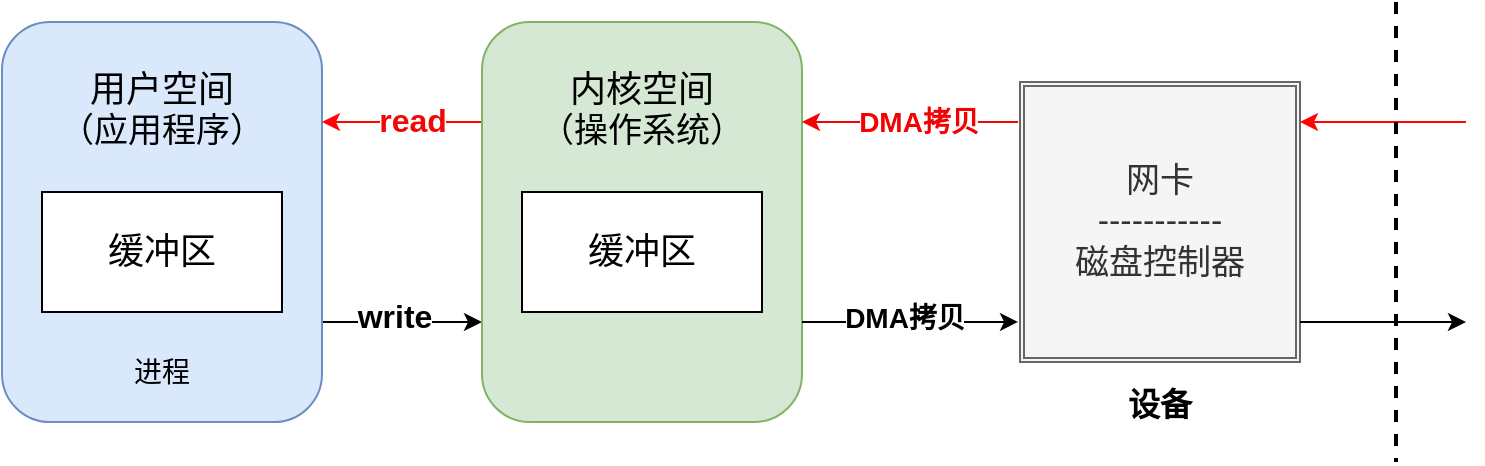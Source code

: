 <mxfile version="24.4.10" type="github">
  <diagram name="第 1 页" id="F8EUJ6ux7F7tLlqP0rrG">
    <mxGraphModel dx="964" dy="693" grid="1" gridSize="10" guides="1" tooltips="1" connect="1" arrows="1" fold="1" page="1" pageScale="1" pageWidth="827" pageHeight="1169" math="0" shadow="0">
      <root>
        <mxCell id="0" />
        <mxCell id="1" parent="0" />
        <mxCell id="jOjH2s--IJH2-tkYFPRQ-20" style="edgeStyle=orthogonalEdgeStyle;rounded=0;orthogonalLoop=1;jettySize=auto;html=1;exitX=1;exitY=0.75;exitDx=0;exitDy=0;entryX=0;entryY=0.75;entryDx=0;entryDy=0;" edge="1" parent="1" source="jOjH2s--IJH2-tkYFPRQ-2" target="jOjH2s--IJH2-tkYFPRQ-7">
          <mxGeometry relative="1" as="geometry" />
        </mxCell>
        <mxCell id="jOjH2s--IJH2-tkYFPRQ-21" value="&lt;font style=&quot;font-size: 16px;&quot;&gt;&lt;b&gt;write&lt;/b&gt;&lt;/font&gt;" style="edgeLabel;html=1;align=center;verticalAlign=middle;resizable=0;points=[];" vertex="1" connectable="0" parent="jOjH2s--IJH2-tkYFPRQ-20">
          <mxGeometry x="-0.1" y="3" relative="1" as="geometry">
            <mxPoint as="offset" />
          </mxGeometry>
        </mxCell>
        <mxCell id="jOjH2s--IJH2-tkYFPRQ-2" value="" style="rounded=1;whiteSpace=wrap;html=1;fillColor=#dae8fc;strokeColor=#6c8ebf;" vertex="1" parent="1">
          <mxGeometry x="40" y="120" width="160" height="200" as="geometry" />
        </mxCell>
        <mxCell id="jOjH2s--IJH2-tkYFPRQ-4" value="&lt;font style=&quot;font-size: 18px;&quot;&gt;缓冲区&lt;/font&gt;" style="rounded=0;whiteSpace=wrap;html=1;" vertex="1" parent="1">
          <mxGeometry x="60" y="205" width="120" height="60" as="geometry" />
        </mxCell>
        <mxCell id="jOjH2s--IJH2-tkYFPRQ-5" value="&lt;font style=&quot;font-size: 18px;&quot;&gt;用户空间&lt;/font&gt;&lt;div&gt;&lt;font style=&quot;font-size: 17px;&quot;&gt;（应用程序）&lt;/font&gt;&lt;/div&gt;" style="text;strokeColor=none;align=center;fillColor=none;html=1;verticalAlign=middle;whiteSpace=wrap;rounded=0;" vertex="1" parent="1">
          <mxGeometry x="50" y="144" width="140" height="40" as="geometry" />
        </mxCell>
        <mxCell id="jOjH2s--IJH2-tkYFPRQ-6" value="&lt;font style=&quot;font-size: 14px;&quot;&gt;进程&lt;/font&gt;" style="text;strokeColor=none;align=center;fillColor=none;html=1;verticalAlign=middle;whiteSpace=wrap;rounded=0;" vertex="1" parent="1">
          <mxGeometry x="90" y="280" width="60" height="30" as="geometry" />
        </mxCell>
        <mxCell id="jOjH2s--IJH2-tkYFPRQ-18" style="edgeStyle=orthogonalEdgeStyle;rounded=0;orthogonalLoop=1;jettySize=auto;html=1;exitX=0;exitY=0.25;exitDx=0;exitDy=0;entryX=1;entryY=0.25;entryDx=0;entryDy=0;strokeColor=#ff0505;" edge="1" parent="1" source="jOjH2s--IJH2-tkYFPRQ-7" target="jOjH2s--IJH2-tkYFPRQ-2">
          <mxGeometry relative="1" as="geometry" />
        </mxCell>
        <mxCell id="jOjH2s--IJH2-tkYFPRQ-19" value="&lt;font style=&quot;font-size: 16px;&quot;&gt;&lt;b&gt;read&lt;/b&gt;&lt;/font&gt;" style="edgeLabel;html=1;align=center;verticalAlign=middle;resizable=0;points=[];fontColor=#f20707;" vertex="1" connectable="0" parent="jOjH2s--IJH2-tkYFPRQ-18">
          <mxGeometry x="-0.125" y="-1" relative="1" as="geometry">
            <mxPoint as="offset" />
          </mxGeometry>
        </mxCell>
        <mxCell id="jOjH2s--IJH2-tkYFPRQ-7" value="" style="rounded=1;whiteSpace=wrap;html=1;fillColor=#d5e8d4;strokeColor=#82b366;" vertex="1" parent="1">
          <mxGeometry x="280" y="120" width="160" height="200" as="geometry" />
        </mxCell>
        <mxCell id="jOjH2s--IJH2-tkYFPRQ-8" value="&lt;font style=&quot;font-size: 18px;&quot;&gt;缓冲区&lt;/font&gt;" style="rounded=0;whiteSpace=wrap;html=1;" vertex="1" parent="1">
          <mxGeometry x="300" y="205" width="120" height="60" as="geometry" />
        </mxCell>
        <mxCell id="jOjH2s--IJH2-tkYFPRQ-9" value="&lt;font style=&quot;font-size: 18px;&quot;&gt;内核空间&lt;/font&gt;&lt;div&gt;&lt;font style=&quot;font-size: 17px;&quot;&gt;（操作系统）&lt;/font&gt;&lt;/div&gt;" style="text;strokeColor=none;align=center;fillColor=none;html=1;verticalAlign=middle;whiteSpace=wrap;rounded=0;" vertex="1" parent="1">
          <mxGeometry x="290" y="144" width="140" height="40" as="geometry" />
        </mxCell>
        <mxCell id="jOjH2s--IJH2-tkYFPRQ-17" value="&lt;font style=&quot;font-size: 17px;&quot;&gt;网卡&lt;/font&gt;&lt;div style=&quot;font-size: 17px;&quot;&gt;&lt;span style=&quot;background-color: initial;&quot;&gt;&lt;font style=&quot;font-size: 17px;&quot;&gt;-----------&lt;/font&gt;&lt;/span&gt;&lt;/div&gt;&lt;div style=&quot;font-size: 17px;&quot;&gt;&lt;span style=&quot;background-color: initial;&quot;&gt;&lt;font style=&quot;font-size: 17px;&quot;&gt;磁盘控制器&lt;/font&gt;&lt;/span&gt;&lt;/div&gt;" style="shape=ext;double=1;whiteSpace=wrap;html=1;aspect=fixed;fillColor=#f5f5f5;fontColor=#333333;strokeColor=#666666;" vertex="1" parent="1">
          <mxGeometry x="549" y="150" width="140" height="140" as="geometry" />
        </mxCell>
        <mxCell id="jOjH2s--IJH2-tkYFPRQ-23" style="edgeStyle=orthogonalEdgeStyle;rounded=0;orthogonalLoop=1;jettySize=auto;html=1;exitX=-0.007;exitY=0.143;exitDx=0;exitDy=0;entryX=1;entryY=0.25;entryDx=0;entryDy=0;exitPerimeter=0;strokeColor=#f10404;" edge="1" parent="1" source="jOjH2s--IJH2-tkYFPRQ-17" target="jOjH2s--IJH2-tkYFPRQ-7">
          <mxGeometry relative="1" as="geometry" />
        </mxCell>
        <mxCell id="jOjH2s--IJH2-tkYFPRQ-25" value="&lt;font style=&quot;font-size: 14px;&quot;&gt;&lt;b&gt;DMA拷贝&lt;/b&gt;&lt;/font&gt;" style="edgeLabel;html=1;align=center;verticalAlign=middle;resizable=0;points=[];fontColor=#f20202;" vertex="1" connectable="0" parent="jOjH2s--IJH2-tkYFPRQ-23">
          <mxGeometry x="-0.063" relative="1" as="geometry">
            <mxPoint as="offset" />
          </mxGeometry>
        </mxCell>
        <mxCell id="jOjH2s--IJH2-tkYFPRQ-24" style="edgeStyle=orthogonalEdgeStyle;rounded=0;orthogonalLoop=1;jettySize=auto;html=1;exitX=1;exitY=0.75;exitDx=0;exitDy=0;entryX=-0.007;entryY=0.857;entryDx=0;entryDy=0;entryPerimeter=0;" edge="1" parent="1" source="jOjH2s--IJH2-tkYFPRQ-7" target="jOjH2s--IJH2-tkYFPRQ-17">
          <mxGeometry relative="1" as="geometry" />
        </mxCell>
        <mxCell id="jOjH2s--IJH2-tkYFPRQ-26" value="&lt;b style=&quot;font-size: 14px;&quot;&gt;&lt;font style=&quot;font-size: 14px;&quot;&gt;DMA拷贝&lt;/font&gt;&lt;/b&gt;" style="edgeLabel;html=1;align=center;verticalAlign=middle;resizable=0;points=[];fontSize=14;" vertex="1" connectable="0" parent="jOjH2s--IJH2-tkYFPRQ-24">
          <mxGeometry x="-0.052" y="2" relative="1" as="geometry">
            <mxPoint as="offset" />
          </mxGeometry>
        </mxCell>
        <mxCell id="jOjH2s--IJH2-tkYFPRQ-27" style="edgeStyle=orthogonalEdgeStyle;rounded=0;orthogonalLoop=1;jettySize=auto;html=1;entryX=1;entryY=0.25;entryDx=0;entryDy=0;strokeColor=#ff0505;" edge="1" parent="1">
          <mxGeometry relative="1" as="geometry">
            <mxPoint x="772" y="170" as="sourcePoint" />
            <mxPoint x="689" y="170" as="targetPoint" />
          </mxGeometry>
        </mxCell>
        <mxCell id="jOjH2s--IJH2-tkYFPRQ-30" style="edgeStyle=orthogonalEdgeStyle;rounded=0;orthogonalLoop=1;jettySize=auto;html=1;entryX=1;entryY=0.25;entryDx=0;entryDy=0;" edge="1" parent="1">
          <mxGeometry relative="1" as="geometry">
            <mxPoint x="689" y="270" as="sourcePoint" />
            <mxPoint x="772" y="270" as="targetPoint" />
          </mxGeometry>
        </mxCell>
        <mxCell id="jOjH2s--IJH2-tkYFPRQ-31" value="&lt;font size=&quot;1&quot; style=&quot;&quot;&gt;&lt;b style=&quot;font-size: 16px;&quot;&gt;设备&lt;/b&gt;&lt;/font&gt;" style="text;strokeColor=none;align=center;fillColor=none;html=1;verticalAlign=middle;whiteSpace=wrap;rounded=0;" vertex="1" parent="1">
          <mxGeometry x="589" y="296" width="60" height="30" as="geometry" />
        </mxCell>
        <mxCell id="jOjH2s--IJH2-tkYFPRQ-33" value="" style="line;strokeWidth=2;direction=south;html=1;dashed=1;" vertex="1" parent="1">
          <mxGeometry x="732" y="110" width="10" height="230" as="geometry" />
        </mxCell>
      </root>
    </mxGraphModel>
  </diagram>
</mxfile>
